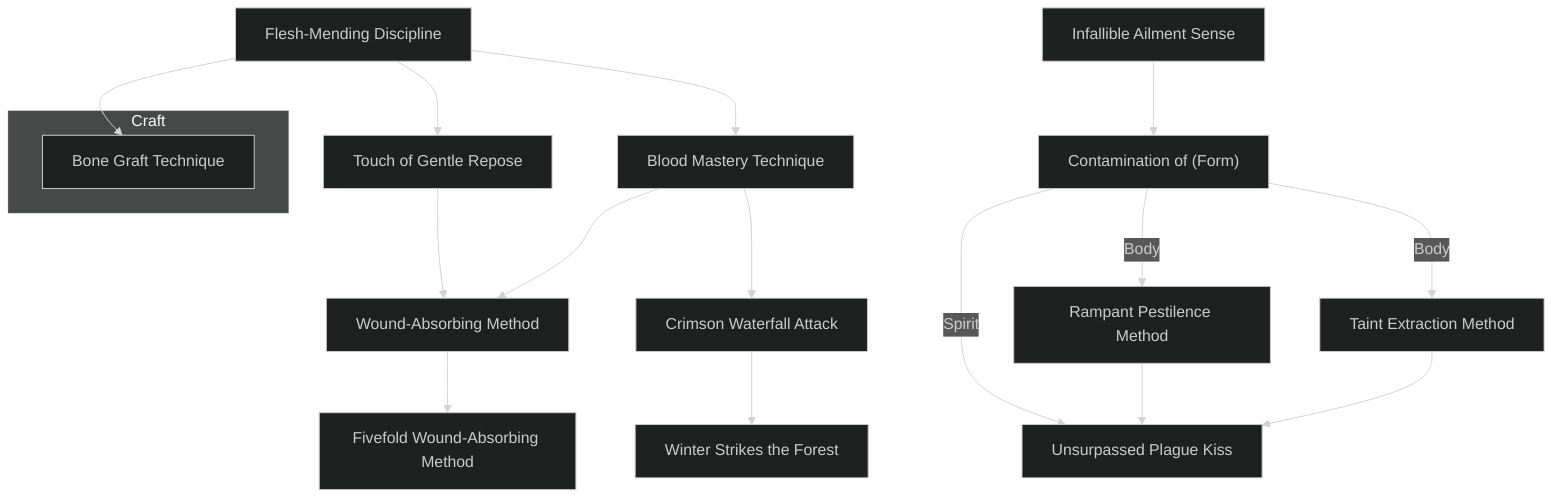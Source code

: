---
config:
  theme: dark
---
flowchart TD

    infallible_ailment_sense[Infallible Ailment Sense]
    click infallible_ailment_sense callback "
        Infallible Ailment Sense<br>
        <br>
        Cost: 1 mote<br>
        Duration: Five minutes<br>
        Type: Simple<br>
        Minimum Medicine: 2<br>
        Minimum Essence: 2<br>
        Prerequisite Charms: None<br>
        <br>
        By examining a patient and noting his symptoms, a
        character with this Charm can unerringly diagnose any
        physical illness with which she is familiar. Characters can
        also attempt to diagnose mental illness with this Charm,
        but this requires 30 minutes of examination and a successful
        Perception + Medicine roll. This Charm does not
        improve a character’s actual medical knowledge, only her
        ability to recognize and correctly discern known ailments.
        If a character has never encountered or heard of a disease,
        she can only diagnose its general type and ascertain whether
        it is magical or not. Characters can diagnose their own
        physical diseases with this Charm, although they cannot
        objectively evaluate their own mental health.
        "

    contamination_of_form["Contamination of (Form)"]
    infallible_ailment_sense --> contamination_of_form
    click contamination_of_form callback "
        Contamination of (Form)<br>
        <br>
        Cost: 5 motes, 1 Willpower<br>
        Duration: Instant<br>
        Type: Simple<br>
        Minimum Medicine: 3<br>
        Minimum Essence: 2<br>
        Prerequisite Charms: Infallible Ailment Sense<br>
        <br>
        Disease is one of the doors to the Underworld. This
        Charm allows an Abyssal to open that door somewhat,
        temporarily infecting the target with a malady. When he
        purchases this Charm, a character must choose the type of
        illness he can inflict. Characters may purchase this Charm
        more than once in order to spread different forms of
        disease. In all forms, the character must be within three
        yards of his intended victim in order to infect her.
        The effects of each permutation are detailed below:<br>
        Body: The Abyssal’s player chooses one of the plagues
        listed in the Exalted rulebook (pp. 319-321) and makes an
        Intelligence + Medicine roll with a difficulty equal to (the
        disease’s Virulence - 1, minimum 1). If the roll is successful,
        the target must succeed on a Stamina + Resistance roll
        to resist infection, just as if exposed to the disease in
        question. The illness is noncommunicable.<br>
        Mind: The Abyssal’s player chooses one of the derangements
        listed in the Exalted rulebook (p. 281) and
        makes a Manipulation + Medicine roll (difficulty 3). If this
        roll is successful, the target succumbs to the chosen form of
        madness unless her player makes a successful Willpower
        roll against a difficulty of the Abyssal’s permanent Essence.
        Derangements induced by this Charm last a number of
        days equal to the Exalt’s Manipulation rating. The actual
        game effects of madness are left to Storytellers to decide.<br>
        Spirit: The Abyssal’s player makes a Conviction +
        Medicine roll, resisted by his intended victim’s Valor +
        Essence. If the Exalt wins, the target immediately falls prey
        to soul-numbing despair. Afflicted characters cannot re-
        gain lost Willpower and suffer a -2 penalty to all dice pools.
        This depression is not a derangement, but a form of soul
        rot. As such, the infection cannot be cured through
        mundane means or magical remedies that target mental
        illness. Once per day, players of infected characters can roll
        Willpower against a difficulty of the Abyssal’s permanent
        Essence. If successful, the character’s soul recovers, and her
        despair lifts. Ordinary mortals infected with despair for
        more days than their Valor rating commit suicide. Characters
        cannot learn Contamination of Spirit until they have
        mastered the other two forms of this Charm.
        "

    rampant_pestilence_method[Rampant Pestilence Method]
    contamination_of_form --> |Body| rampant_pestilence_method
    click rampant_pestilence_method callback "
        Rampant Pestilence Method<br>
        <br>
        Cost: 20 motes, 1 Willpower, 3 experience points<br>
        Duration: Indefinite<br>
        Type: Simple<br>
        Minimum Medicine: 4<br>
        Minimum Essence: 3<br>
        Prerequisite Charms: Contamination of Body<br>
        <br>
        This Charm duplicates the effects of Contamination
        of Body with two notable exceptions. First, plagues created
        with this Charm are more deadly and resistant to medica-
        tion, adding +1 to the difficulty of any Endurance,
        Resistance or Medicine-related roll to fight off or treat the
        disease. In addition, such plagues are just that — plagues
        — and may be spread to other victims by all the usual
        vectors for the disease. The effects persist until the Abyssal
        removes the Essence committed to the Charm. After that
        point, the disease ceases to be contagious. Although
        Abyssals are immune to diseases they personally create,
        their fellows and allies are not, so they must be careful in
        the use of this Charm: Plague does not distinguish between
        friend and foe.
        "

    taint_extraction_method[Taint Extraction Method]
    contamination_of_form --> |Body| taint_extraction_method
    click taint_extraction_method callback "
        Taint Extraction Method<br>
        <br>
        Cost: 10 motes, 1 Willpower, one lethal health level<br>
        Duration: Instant<br>
        Type: Simple<br>
        Minimum Medicine: 4<br>
        Minimum Essence: 3<br>
        Prerequisite Charms: Contamination of Body<br>
        <br>
        With this Charm, an Abyssal can expunge the corruption
        of disease from his flesh or the flesh of another. All it
        takes is a moment of concentration and a touch, and the
        excised taint bursts from the patient’s body as a viscous
        sludge. The subject is immediately cured of all infected
        wounds, as well as all diseases whose Difficulty to Treat is
        less than or equal to the Exalt’s Medicine rating. This
        Charm can even cure the Great Contagion. Unfortunately,
        the violent expulsion of taint is quite traumatic —
        cured characters suffer a number of levels of lethal damage
        equal to the Untreated Morbidity of their worst disease.
        This damage can only be soaked with Stamina, assuming
        the patient can soak lethal damage at all.
        "

    unsurpassed_plague_kiss[Unsurpassed Plague Kiss]
    contamination_of_form --> |Spirit| unsurpassed_plague_kiss
    rampant_pestilence_method --> unsurpassed_plague_kiss
    taint_extraction_method --> unsurpassed_plague_kiss
    click unsurpassed_plague_kiss callback "
        Unsurpassed Plague Kiss<br>
        <br>
        Cost: 15 motes, 1 aggravated health level<br>
        Duration: Instant<br>
        Type: Simple<br>
        Minimum Medicine: 5<br>
        Minimum Essence: 4<br>
        Prerequisite Charms:Contamination of Spirit, Rampant Pestilence Method, Taint Extraction Technique<br>
        <br>
        When the Great Contagion swept across Creation,
        only one in ten survived. Unsurpassed Plague Kiss allows
        an Abyssal to unleash this greatest of weapons with a
        simple touch — albeit a weaker, noncommunicable strain.
        In order to avoid contracting the Contagion, the victim’s
        player must make a reflexive Stamina + Resistance roll at
        difficulty 5. If this roll fails, the player must then roll one
        die to see if his character is blessed with natural immunity.
        If the number rolled is less than or equal to the
        victim’s permanent Essence, she survives with only minor
        fever. Otherwise, the character dies painfully after a
        number of days equal to her Stamina. Characters that
        survive infection are thereafter immune to all strains of
        the Great Contagion.
        "

    flesh_mending_discipline[Flesh-Mending Discipline]
    click flesh_mending_discipline callback "
        Flesh-Mending Discipline<br>
        <br>
        Cost: 10 motes<br>
        Duration: One day<br>
        Type: Reflexive<br>
        Minimum Medicine: 1<br>
        Minimum Essence: 1<br>
        Prerequisite Charms: None<br>
        <br>
        This Charm allows an Abyssal to force the undesired
        taint of injury from his body, repairing broken bones and
        torn flesh with equal facility. While Flesh-Mending Discipline
        is active, the character heals bashing and lethal
        damage at 10 times the normal rate. This Charm does not
        allow the regeneration of amputated or destroyed tissue,
        nor may it accelerate the healing of anyone other than the
        Exalt. Characters may activate this Charm at any time,
        even while unconscious.
        "

    touch_of_gentle_repose[Touch of Gentle Repose]
    flesh_mending_discipline --> touch_of_gentle_repose
    click touch_of_gentle_repose callback "
        Touch of Gentle Repose<br>
        <br>
        Cost: 5 motes<br>
        Duration: Instant<br>
        Type: Simple<br>
        Minimum Medicine: 2<br>
        Minimum Essence: 2<br>
        Prerequisite Charms: Flesh-Mending Discipline<br>
        <br>
        Death is often a welcome release from suffering. With
        this Charm, an Abyssal can grant that release to a willing
        individual. The Exalt need only lay his hands on the subject
        and whisper a prayer of dedication to the Malfeans. If the
        patient truly wishes to die, she may spend a point of
        Willpower to painlessly end her own life. This decision
        cannot be coerced in any way, or the Charm fails. Subjects
        of this Charm never rise as hungry ghosts, although they are
        no more or less likely to linger as actual ghosts. Characters
        cannot use this Charm to facilitate their own suicide.
        "

    blood_mastery_technique[Blood Mastery Technique]
    flesh_mending_discipline --> blood_mastery_technique
    click blood_mastery_technique callback "
        Blood Mastery Technique<br>
        <br>
        Cost: None<br>
        Duration: Permanent<br>
        Type: Special<br>
        Minimum Medicine: 1<br>
        Minimum Essence: 2<br>
        Prerequisite Charms: Flesh-Mending Discipline<br>
        <br>
        Though Exalted seldom have to worry about bleeding
        to death, the Chosen can still be overcome by blood
        loss. Once she masters this Charm, however, an Abyssal
        transcends this limitation. She can reflexively stanch her
        wounds without a roll, even while unconscious. Flesh
        contracts and pulls tight, hungrily reabsorbing any blood
        spilled by the original trauma. Within instants, the injury
        seals completely. Blood Mastery Technique does not
        speed healing — it only prevents additional damage from
        bleeding. This Charm cannot mitigate Abyssal Caste
        Mark stigmata.
        "

    crimson_waterfall_attack[Crimson Waterfall Attack]
    blood_mastery_technique --> crimson_waterfall_attack
    click crimson_waterfall_attack callback "
        Crimson Waterfall Attack<br>
        <br>
        Cost: 2 motes<br>
        Duration: Instant<br>
        Type: Supplementary<br>
        Minimum Medicine: 3<br>
        Minimum Essence: 2<br>
        Prerequisite Charms: Blood Mastery Technique<br>
        <br>
        With her knowledge of anatomy, an Abyssal with this
        Charm can aim her blows at an enemy’s arteries. In addition
        to inflicting normal damage, lethal attacks augmented with
        Crimson Waterfall Attack bleed profusely. All rolls to
        stanch the victim’s bleeding have their difficulty increased
        by (the Abyssal’s permanent Essence rating - the target’s
        permanent Essence rating). Victims of this Charm also
        bleed more quickly, suffering one health level of unsoakable
        lethal damage every minute. Characters with Blood Mastery
        Technique or similar magic are immune to this Charm.
        Crimson Waterfall Attack is explicitly permitted to be part
        of a Combo with Charms of other Abilities.
        "

    winter_strikes_the_forest[Winter Strikes the Forest]
    crimson_waterfall_attack --> winter_strikes_the_forest
    click winter_strikes_the_forest callback "
        Winter Strikes the Forest<br>
        <br>
        Cost: 10 motes<br>
        Duration: Instant<br>
        Type: Supplementary<br>
        Minimum Medicine: 4<br>
        Minimum Essence: 2<br>
        Prerequisite Charms: Crimson Waterfall Attack<br>
        <br>
        This Charm allows an Abyssal to infuse a target with
        corrosive entropy. For a full day, the target heals all injuries
        at one-tenth her normal rate. If the target has magic
        increasing her healing speed, apply the reduction to her
        new rating. For example, Solar Exalted employing Body-Mending
        Meditation recover at their normal rate if cursed
        with this Charm — their 10x bonus canceled by the one-tenth
        penalty. This Charm does not inhibit magic that
        directly restores health levels. Once this Charm’s duration
        expires, the target begins to heal any remaining wounds
        normally with no lingering ill effects. Only one application
        of this Charm can affect a given target at a time.
        Winter Strikes the Forest can augment a hand-to-hand
        attack or be delivered through any other form of touch.
        However, characters can only use this Charm once per
        turn. This Charm is explicitly permitted to be part of a
        Combo with Charms of other Abilities.
        "

    wound_absorbing_method[Wound-Absorbing Method]
    touch_of_gentle_repose --> wound_absorbing_method
    blood_mastery_technique --> wound_absorbing_method
    click wound_absorbing_method callback "
        Wound-Absorbing Method<br>
        <br>
        Cost: 2 motes per health level, 1 Willpower<br>
        Duration: Instant<br>
        Type: Simple<br>
        Minimum Medicine: 3<br>
        Minimum Essence: 2<br>
        Prerequisite Charms:Touch of Gentle Repose, Blood Mastery Technique<br>
        <br>
        With this Charm, an Abyssal can channel Essence
        into his wounds, drawing them closed with force of will.
        Use of this Charm leaves discolored bruises in place of
        deep gashes, audibly sets broken bones in place and
        otherwise transforms serious injury into minor inconvenience.
        For every 2 motes spent, the character can
        convert one level of lethal damage into a bashing wound
        level. Characters with a permanent Essence of 3 or higher
        can also use this Charm to heal others, although such
        healing is invariably quite painful. UnExalted characters
        treated by this Charm lose a number of Willpower points
        equal to the number of lethal levels converted unless they
        are unconscious or anesthetized.
        "

    fivefold_wound_absorbing_method[Fivefold Wound-Absorbing Method]
    wound_absorbing_method --> fivefold_wound_absorbing_method
    click fivefold_wound_absorbing_method callback "
        Fivefold Wound-Absorbing Method<br>
        <br>
        Cost: 4 motes and 1 Willpower per health level<br>
        Duration: Instant<br>
        Type: Simple<br>
        Minimum Medicine: 5<br>
        Minimum Essence: 3<br>
        Prerequisite Charms: Wound-Absorbing Method<br>
        <br>
        This Charm allows the Abyssal to direct a surge of
        eldritch power through his flesh, turning his most grievous
        wounds into lesser cuts and breaks. For every 5 motes
        spent, the character can instantly convert one level of
        aggravated damage into a lethal wound level. Converted
        wounds heal normally unless treated with further magic
        (such as Wound-Absorbing Method).<br>
        Alternately, this Charm can be used to regenerate
        destroyed tissue, amputated limbs, lost eyes, etc. Eyes,
        tongues, hands, feet, mouths full of smashed teeth and
        other lesser maimings are each the equivalent of one
        health level. Lost limbs are the equivalent of two health
        levels. Although regeneration fueled by this Charm is
        continuous and requires no particular effort or rest on the
        part of the Abyssal, such healing is not instantaneous.
        Destroyed tissue takes one hour per health level to regrow.
        "


    subgraph Craft
        bone_graft_technique[Bone Graft Technique]
    end
    flesh_mending_discipline ~~~ Craft
    flesh_mending_discipline --> bone_graft_technique